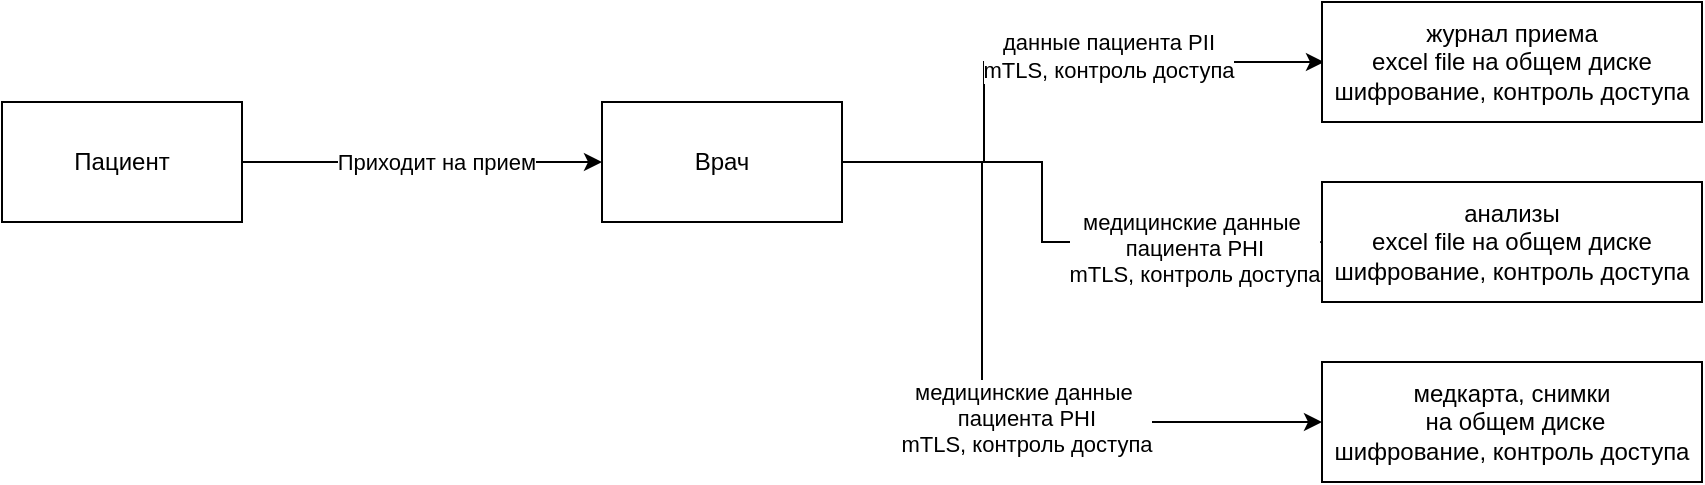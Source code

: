 <mxfile version="28.2.5">
  <diagram name="Страница — 1" id="VVFLxj3z1F1GEr8hPZjJ">
    <mxGraphModel dx="1532" dy="864" grid="1" gridSize="10" guides="1" tooltips="1" connect="1" arrows="1" fold="1" page="1" pageScale="1" pageWidth="827" pageHeight="1169" math="0" shadow="0">
      <root>
        <mxCell id="0" />
        <mxCell id="1" parent="0" />
        <mxCell id="9qPh1k6vbmJMXDvl4d07-4" style="edgeStyle=orthogonalEdgeStyle;rounded=0;orthogonalLoop=1;jettySize=auto;html=1;entryX=0;entryY=0.5;entryDx=0;entryDy=0;" parent="1" source="9qPh1k6vbmJMXDvl4d07-1" target="9qPh1k6vbmJMXDvl4d07-2" edge="1">
          <mxGeometry relative="1" as="geometry" />
        </mxCell>
        <mxCell id="9qPh1k6vbmJMXDvl4d07-5" value="Приходит на прием" style="edgeLabel;html=1;align=center;verticalAlign=middle;resizable=0;points=[];" parent="9qPh1k6vbmJMXDvl4d07-4" vertex="1" connectable="0">
          <mxGeometry x="0.07" relative="1" as="geometry">
            <mxPoint as="offset" />
          </mxGeometry>
        </mxCell>
        <mxCell id="9qPh1k6vbmJMXDvl4d07-1" value="Пациент" style="rounded=0;whiteSpace=wrap;html=1;" parent="1" vertex="1">
          <mxGeometry x="10" y="80" width="120" height="60" as="geometry" />
        </mxCell>
        <mxCell id="9qPh1k6vbmJMXDvl4d07-7" style="edgeStyle=orthogonalEdgeStyle;rounded=0;orthogonalLoop=1;jettySize=auto;html=1;entryX=0;entryY=0.5;entryDx=0;entryDy=0;" parent="1" edge="1">
          <mxGeometry relative="1" as="geometry">
            <Array as="points">
              <mxPoint x="501" y="110" />
              <mxPoint x="501" y="60" />
            </Array>
            <mxPoint x="431" y="110" as="sourcePoint" />
            <mxPoint x="671" y="60" as="targetPoint" />
          </mxGeometry>
        </mxCell>
        <mxCell id="9qPh1k6vbmJMXDvl4d07-8" value="данные пациента PII&lt;div&gt;mTLS, контроль доступа&lt;/div&gt;" style="edgeLabel;html=1;align=center;verticalAlign=middle;resizable=0;points=[];" parent="9qPh1k6vbmJMXDvl4d07-7" vertex="1" connectable="0">
          <mxGeometry x="0.251" y="3" relative="1" as="geometry">
            <mxPoint as="offset" />
          </mxGeometry>
        </mxCell>
        <mxCell id="9qPh1k6vbmJMXDvl4d07-10" style="edgeStyle=orthogonalEdgeStyle;rounded=0;orthogonalLoop=1;jettySize=auto;html=1;entryX=0;entryY=0.5;entryDx=0;entryDy=0;" parent="1" source="9qPh1k6vbmJMXDvl4d07-2" target="9qPh1k6vbmJMXDvl4d07-9" edge="1">
          <mxGeometry relative="1" as="geometry">
            <Array as="points">
              <mxPoint x="500" y="110" />
              <mxPoint x="500" y="240" />
            </Array>
          </mxGeometry>
        </mxCell>
        <mxCell id="9qPh1k6vbmJMXDvl4d07-11" value="медицинские данные&amp;nbsp;&lt;div&gt;пациента PHI&lt;/div&gt;&lt;div&gt;mTLS, контроль доступа&lt;/div&gt;" style="edgeLabel;html=1;align=center;verticalAlign=middle;resizable=0;points=[];" parent="9qPh1k6vbmJMXDvl4d07-10" vertex="1" connectable="0">
          <mxGeometry x="0.198" y="2" relative="1" as="geometry">
            <mxPoint as="offset" />
          </mxGeometry>
        </mxCell>
        <mxCell id="9qPh1k6vbmJMXDvl4d07-13" style="edgeStyle=orthogonalEdgeStyle;rounded=0;orthogonalLoop=1;jettySize=auto;html=1;entryX=0;entryY=0.5;entryDx=0;entryDy=0;" parent="1" source="9qPh1k6vbmJMXDvl4d07-2" target="9qPh1k6vbmJMXDvl4d07-12" edge="1">
          <mxGeometry relative="1" as="geometry">
            <Array as="points">
              <mxPoint x="530" y="110" />
              <mxPoint x="530" y="150" />
            </Array>
          </mxGeometry>
        </mxCell>
        <mxCell id="9qPh1k6vbmJMXDvl4d07-14" value="медицинские данные&amp;nbsp;&lt;div&gt;пациента PHI&lt;/div&gt;&lt;div&gt;mTLS, контроль доступа&lt;/div&gt;" style="edgeLabel;html=1;align=center;verticalAlign=middle;resizable=0;points=[];" parent="9qPh1k6vbmJMXDvl4d07-13" vertex="1" connectable="0">
          <mxGeometry x="0.544" y="-3" relative="1" as="geometry">
            <mxPoint as="offset" />
          </mxGeometry>
        </mxCell>
        <mxCell id="9qPh1k6vbmJMXDvl4d07-2" value="Врач" style="rounded=0;whiteSpace=wrap;html=1;" parent="1" vertex="1">
          <mxGeometry x="310" y="80" width="120" height="60" as="geometry" />
        </mxCell>
        <mxCell id="9qPh1k6vbmJMXDvl4d07-6" value="&lt;div&gt;журнал приема&lt;/div&gt;excel file на общем диске&lt;div&gt;шифрование, контроль доступа&lt;/div&gt;" style="rounded=0;whiteSpace=wrap;html=1;" parent="1" vertex="1">
          <mxGeometry x="670" y="30" width="190" height="60" as="geometry" />
        </mxCell>
        <mxCell id="9qPh1k6vbmJMXDvl4d07-9" value="&lt;div&gt;&lt;span style=&quot;background-color: transparent; color: light-dark(rgb(0, 0, 0), rgb(255, 255, 255));&quot;&gt;медкарта,&amp;nbsp;&lt;/span&gt;&lt;span style=&quot;background-color: transparent; color: light-dark(rgb(0, 0, 0), rgb(255, 255, 255));&quot;&gt;снимки&lt;/span&gt;&lt;/div&gt;&lt;div&gt;&amp;nbsp;на общем диске&lt;/div&gt;&lt;div&gt;шифрование, контроль доступа&lt;/div&gt;" style="rounded=0;whiteSpace=wrap;html=1;" parent="1" vertex="1">
          <mxGeometry x="670" y="210" width="190" height="60" as="geometry" />
        </mxCell>
        <mxCell id="9qPh1k6vbmJMXDvl4d07-12" value="&lt;div&gt;анализы&lt;/div&gt;excel file на общем диске&lt;div&gt;шифрование, контроль доступа&lt;/div&gt;" style="rounded=0;whiteSpace=wrap;html=1;" parent="1" vertex="1">
          <mxGeometry x="670" y="120" width="190" height="60" as="geometry" />
        </mxCell>
      </root>
    </mxGraphModel>
  </diagram>
</mxfile>
